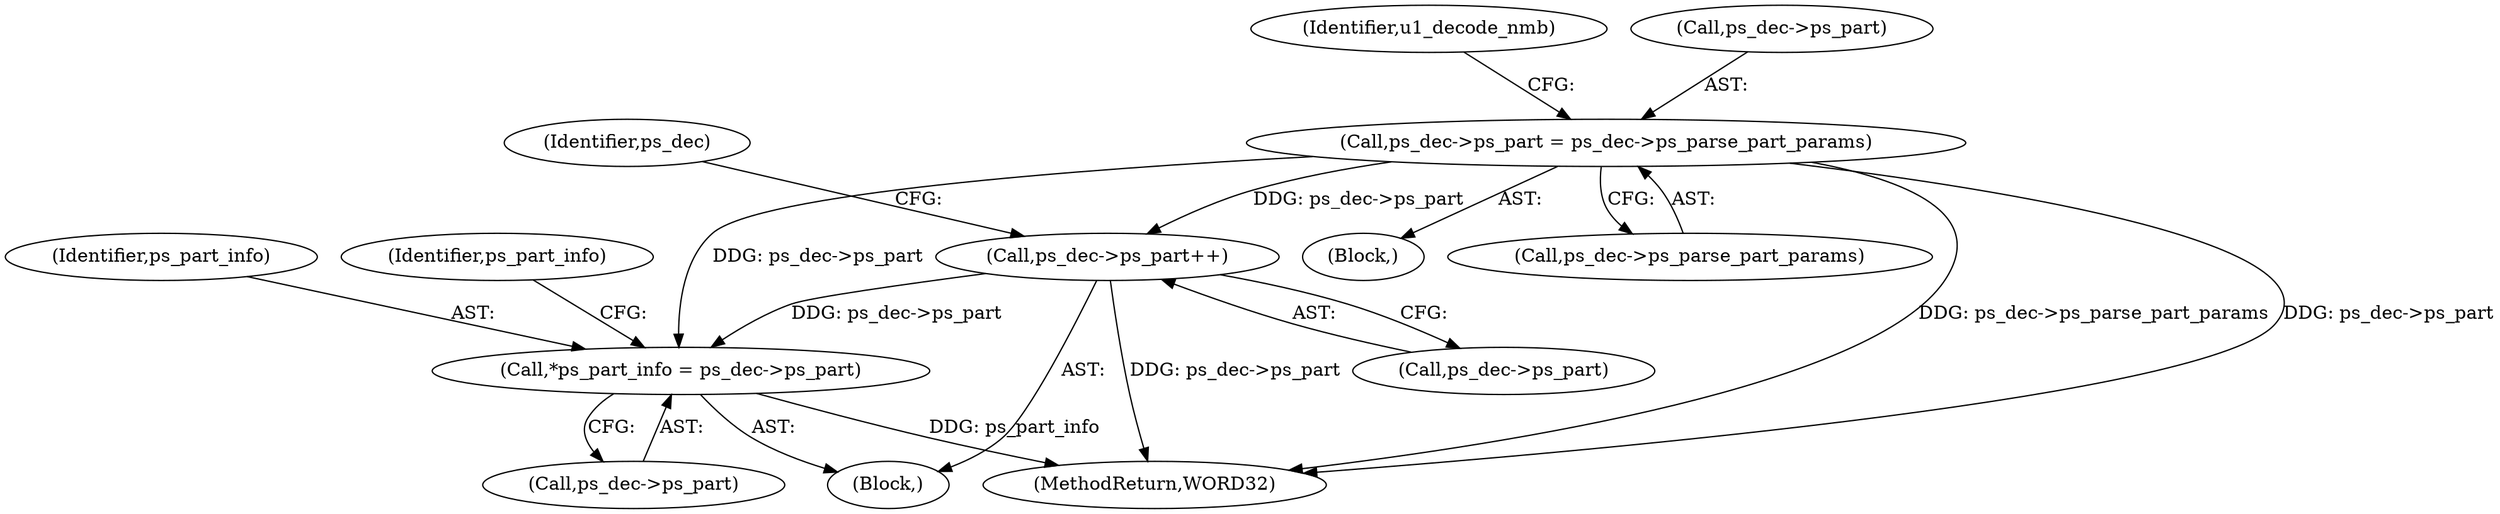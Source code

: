 digraph "0_Android_7950bf47b6944546a0aff11a7184947de9591b51_0@pointer" {
"1000461" [label="(Call,*ps_part_info = ps_dec->ps_part)"];
"1000769" [label="(Call,ps_dec->ps_part = ps_dec->ps_parse_part_params)"];
"1000476" [label="(Call,ps_dec->ps_part++)"];
"1000463" [label="(Call,ps_dec->ps_part)"];
"1000777" [label="(Identifier,u1_decode_nmb)"];
"1000763" [label="(Block,)"];
"1000461" [label="(Call,*ps_part_info = ps_dec->ps_part)"];
"1000770" [label="(Call,ps_dec->ps_part)"];
"1000773" [label="(Call,ps_dec->ps_parse_part_params)"];
"1000769" [label="(Call,ps_dec->ps_part = ps_dec->ps_parse_part_params)"];
"1000462" [label="(Identifier,ps_part_info)"];
"1000477" [label="(Call,ps_dec->ps_part)"];
"1000476" [label="(Call,ps_dec->ps_part++)"];
"1000841" [label="(MethodReturn,WORD32)"];
"1000459" [label="(Block,)"];
"1000468" [label="(Identifier,ps_part_info)"];
"1000481" [label="(Identifier,ps_dec)"];
"1000461" -> "1000459"  [label="AST: "];
"1000461" -> "1000463"  [label="CFG: "];
"1000462" -> "1000461"  [label="AST: "];
"1000463" -> "1000461"  [label="AST: "];
"1000468" -> "1000461"  [label="CFG: "];
"1000461" -> "1000841"  [label="DDG: ps_part_info"];
"1000769" -> "1000461"  [label="DDG: ps_dec->ps_part"];
"1000476" -> "1000461"  [label="DDG: ps_dec->ps_part"];
"1000769" -> "1000763"  [label="AST: "];
"1000769" -> "1000773"  [label="CFG: "];
"1000770" -> "1000769"  [label="AST: "];
"1000773" -> "1000769"  [label="AST: "];
"1000777" -> "1000769"  [label="CFG: "];
"1000769" -> "1000841"  [label="DDG: ps_dec->ps_parse_part_params"];
"1000769" -> "1000841"  [label="DDG: ps_dec->ps_part"];
"1000769" -> "1000476"  [label="DDG: ps_dec->ps_part"];
"1000476" -> "1000459"  [label="AST: "];
"1000476" -> "1000477"  [label="CFG: "];
"1000477" -> "1000476"  [label="AST: "];
"1000481" -> "1000476"  [label="CFG: "];
"1000476" -> "1000841"  [label="DDG: ps_dec->ps_part"];
}
